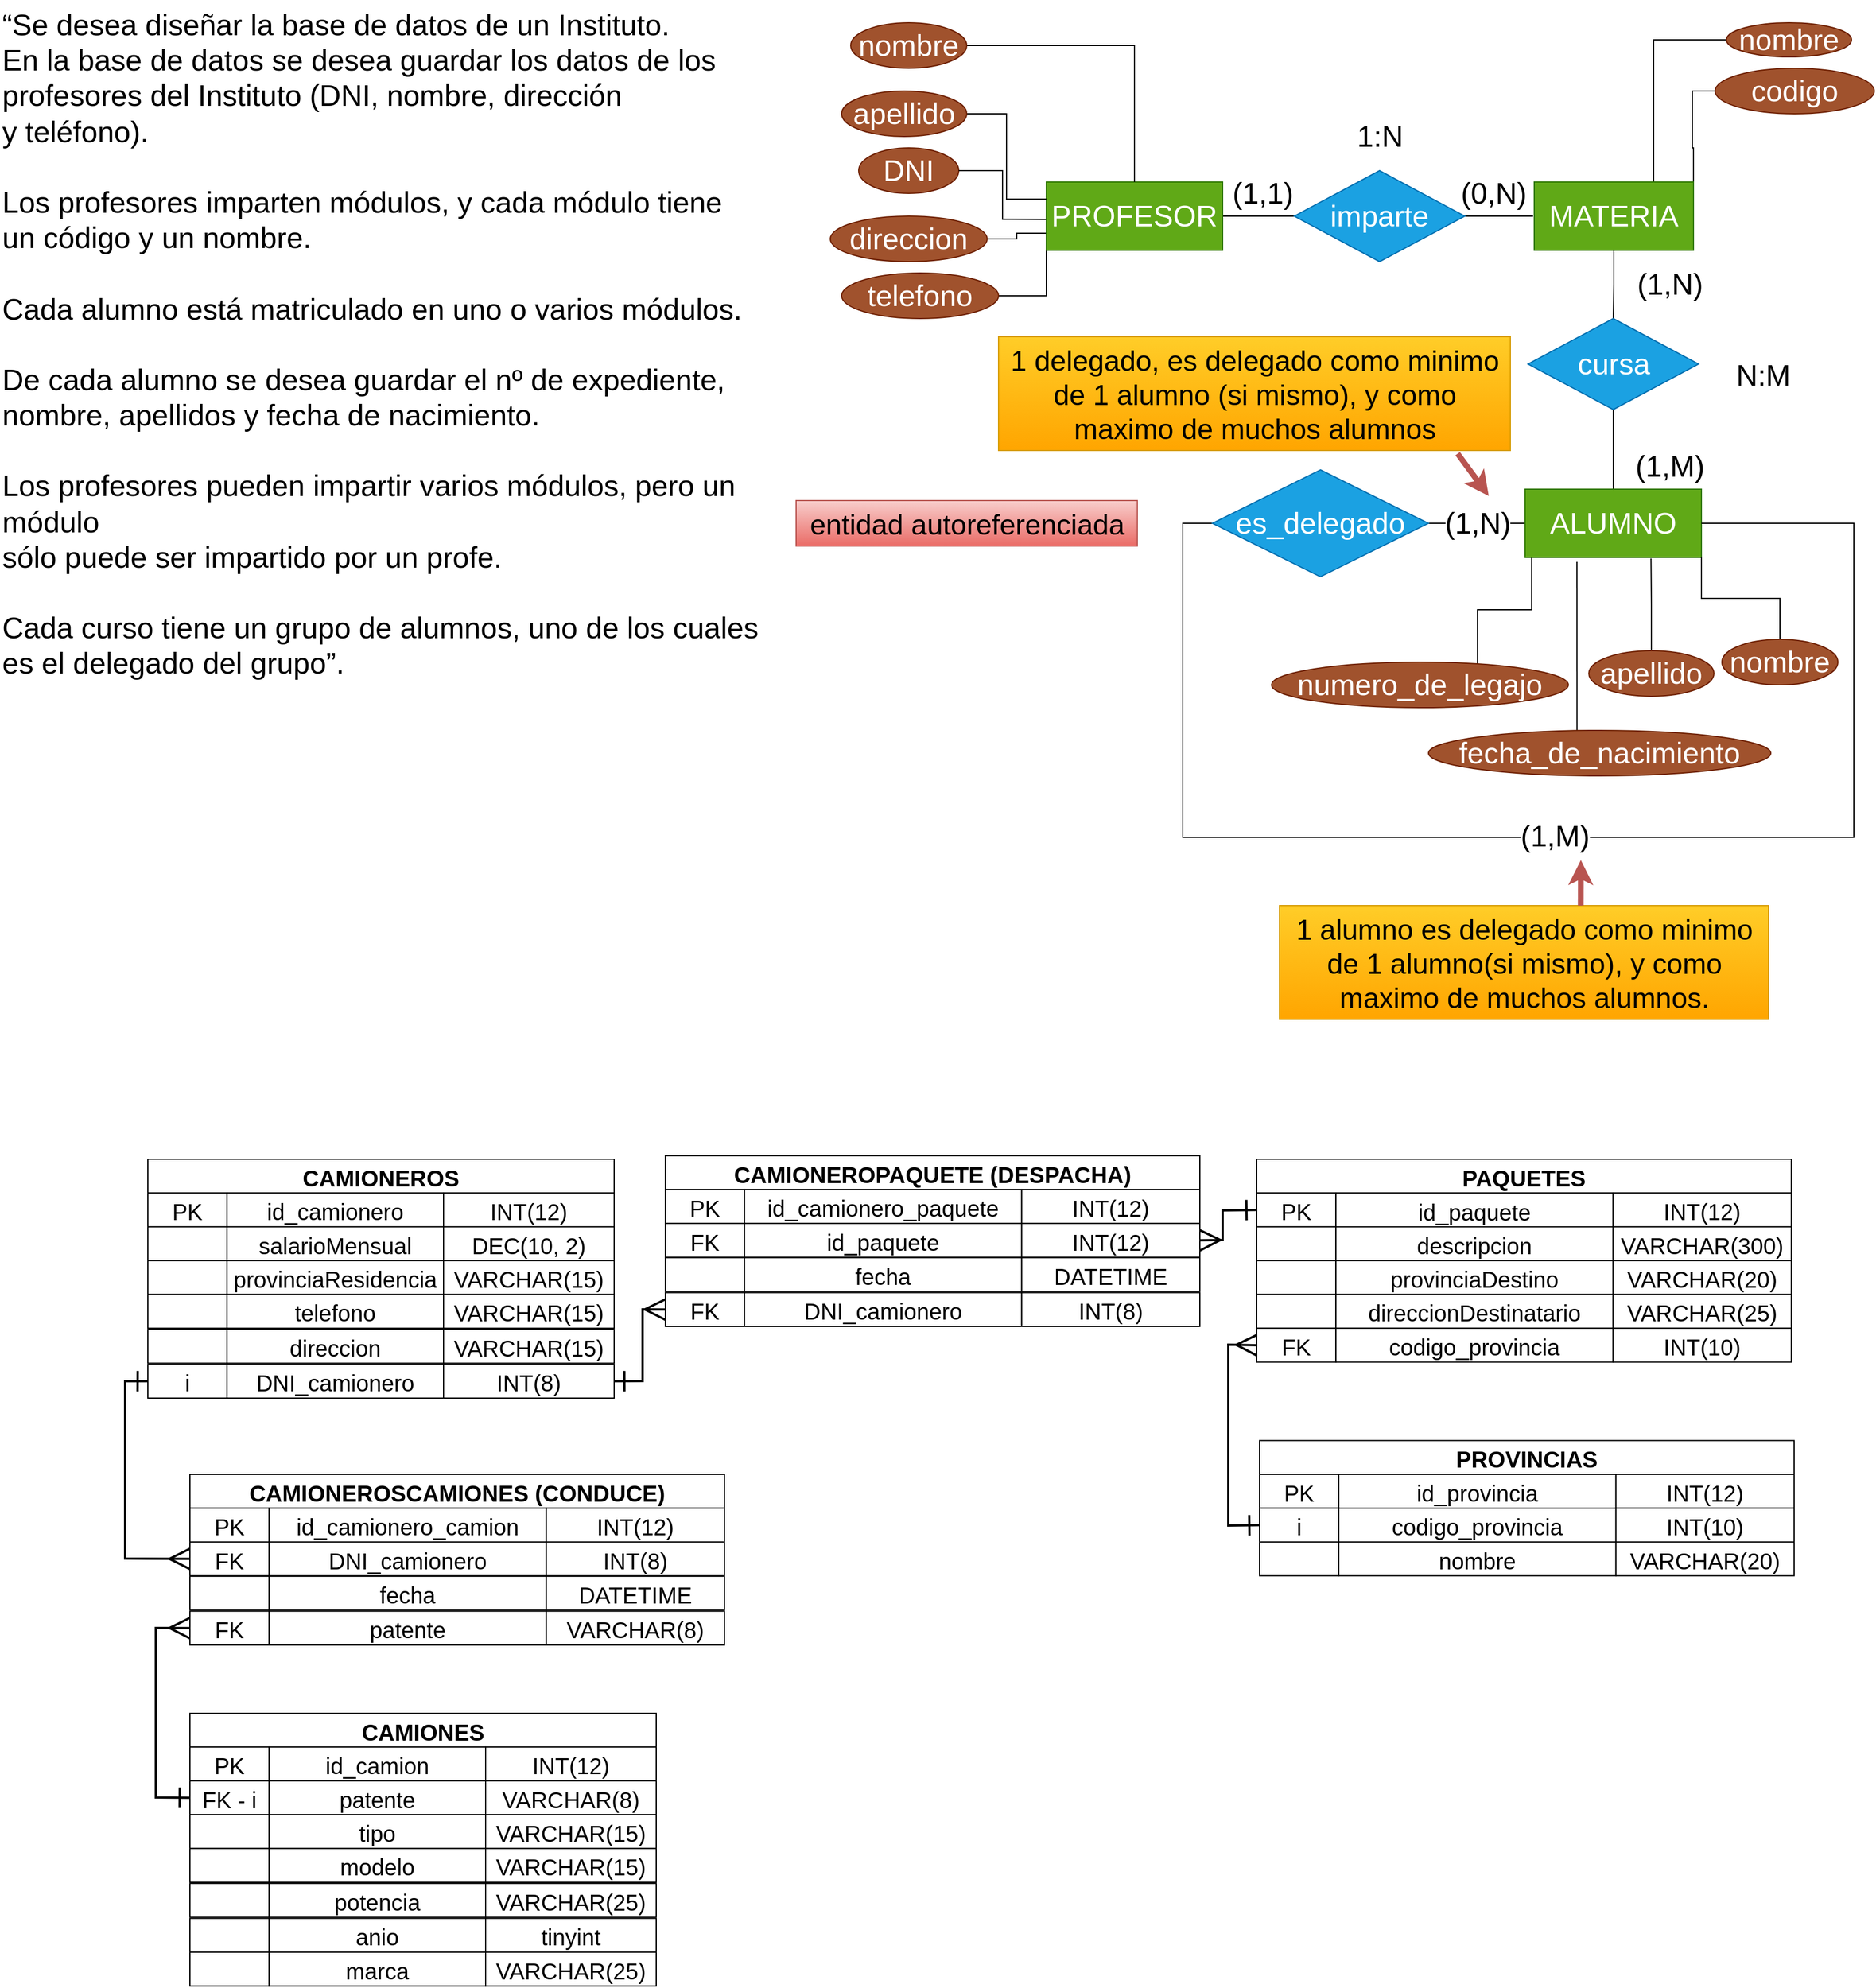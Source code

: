 <mxfile version="27.0.3">
  <diagram id="R2lEEEUBdFMjLlhIrx00" name="Page-1">
    <mxGraphModel dx="2654" dy="1302" grid="1" gridSize="10" guides="1" tooltips="1" connect="1" arrows="1" fold="1" page="1" pageScale="1" pageWidth="850" pageHeight="1100" math="0" shadow="0" extFonts="Permanent Marker^https://fonts.googleapis.com/css?family=Permanent+Marker">
      <root>
        <mxCell id="0" />
        <mxCell id="1" parent="0" />
        <mxCell id="dGBJghSwvF1F05b7C5gR-1" value="“Se desea diseñar la base de datos de un Instituto.&#xa;En la base de datos se desea guardar los datos de los profesores del Instituto (DNI, nombre, dirección y teléfono).  &#xa;&#xa;Los profesores imparten módulos, y cada módulo tiene un código y un nombre. &#xa;&#xa;Cada alumno está matriculado en uno o varios módulos.  &#xa;&#xa;De cada alumno se desea guardar el nº de expediente, nombre, apellidos y fecha de nacimiento. &#xa;&#xa;Los profesores pueden impartir varios módulos, pero un módulo &#xa;sólo puede ser impartido por un profe. &#xa;&#xa;Cada curso tiene un grupo de alumnos, uno de los cuales es el delegado del grupo”." style="text;whiteSpace=wrap;fontSize=26;" parent="1" vertex="1">
          <mxGeometry x="-810" y="14" width="670" height="636" as="geometry" />
        </mxCell>
        <mxCell id="dGBJghSwvF1F05b7C5gR-2" style="edgeStyle=orthogonalEdgeStyle;rounded=0;orthogonalLoop=1;jettySize=auto;html=1;exitX=1;exitY=0.5;exitDx=0;exitDy=0;entryX=0;entryY=0.5;entryDx=0;entryDy=0;endArrow=none;startFill=0;fontSize=26;" parent="1" source="dGBJghSwvF1F05b7C5gR-3" target="dGBJghSwvF1F05b7C5gR-12" edge="1">
          <mxGeometry relative="1" as="geometry" />
        </mxCell>
        <mxCell id="dGBJghSwvF1F05b7C5gR-26" style="edgeStyle=orthogonalEdgeStyle;rounded=0;orthogonalLoop=1;jettySize=auto;html=1;exitX=0;exitY=0.75;exitDx=0;exitDy=0;entryX=1;entryY=0.5;entryDx=0;entryDy=0;endArrow=none;startFill=0;" parent="1" source="dGBJghSwvF1F05b7C5gR-3" target="dGBJghSwvF1F05b7C5gR-24" edge="1">
          <mxGeometry relative="1" as="geometry" />
        </mxCell>
        <mxCell id="dGBJghSwvF1F05b7C5gR-27" style="edgeStyle=orthogonalEdgeStyle;rounded=0;orthogonalLoop=1;jettySize=auto;html=1;exitX=0;exitY=1;exitDx=0;exitDy=0;entryX=1;entryY=0.5;entryDx=0;entryDy=0;endArrow=none;startFill=0;" parent="1" source="dGBJghSwvF1F05b7C5gR-3" target="dGBJghSwvF1F05b7C5gR-25" edge="1">
          <mxGeometry relative="1" as="geometry" />
        </mxCell>
        <mxCell id="dGBJghSwvF1F05b7C5gR-3" value="PROFESOR" style="rounded=0;whiteSpace=wrap;html=1;fontSize=26;fillColor=#60a917;fontColor=#ffffff;strokeColor=#2D7600;" parent="1" vertex="1">
          <mxGeometry x="110" y="174" width="155" height="60" as="geometry" />
        </mxCell>
        <mxCell id="dGBJghSwvF1F05b7C5gR-4" style="edgeStyle=orthogonalEdgeStyle;rounded=0;orthogonalLoop=1;jettySize=auto;html=1;exitX=1;exitY=0.5;exitDx=0;exitDy=0;entryX=0.5;entryY=0;entryDx=0;entryDy=0;endArrow=none;startFill=0;fontSize=26;" parent="1" source="dGBJghSwvF1F05b7C5gR-5" target="dGBJghSwvF1F05b7C5gR-3" edge="1">
          <mxGeometry relative="1" as="geometry" />
        </mxCell>
        <mxCell id="dGBJghSwvF1F05b7C5gR-5" value="nombre" style="ellipse;whiteSpace=wrap;html=1;fontSize=26;fillColor=#a0522d;fontColor=#ffffff;strokeColor=#6D1F00;" parent="1" vertex="1">
          <mxGeometry x="-62" y="34" width="102" height="40" as="geometry" />
        </mxCell>
        <mxCell id="dGBJghSwvF1F05b7C5gR-6" style="edgeStyle=orthogonalEdgeStyle;rounded=0;orthogonalLoop=1;jettySize=auto;html=1;exitX=1;exitY=0.5;exitDx=0;exitDy=0;entryX=0;entryY=0.25;entryDx=0;entryDy=0;endArrow=none;startFill=0;fontSize=26;" parent="1" source="dGBJghSwvF1F05b7C5gR-7" target="dGBJghSwvF1F05b7C5gR-3" edge="1">
          <mxGeometry relative="1" as="geometry" />
        </mxCell>
        <mxCell id="dGBJghSwvF1F05b7C5gR-7" value="apellido" style="ellipse;whiteSpace=wrap;html=1;fontSize=26;fillColor=#a0522d;fontColor=#ffffff;strokeColor=#6D1F00;" parent="1" vertex="1">
          <mxGeometry x="-70" y="94" width="110" height="40" as="geometry" />
        </mxCell>
        <mxCell id="dGBJghSwvF1F05b7C5gR-8" value="DNI" style="ellipse;whiteSpace=wrap;html=1;fontSize=26;fillColor=#a0522d;fontColor=#ffffff;strokeColor=#6D1F00;" parent="1" vertex="1">
          <mxGeometry x="-55" y="144" width="88" height="40" as="geometry" />
        </mxCell>
        <mxCell id="dGBJghSwvF1F05b7C5gR-9" style="edgeStyle=orthogonalEdgeStyle;rounded=0;orthogonalLoop=1;jettySize=auto;html=1;exitX=1;exitY=0.5;exitDx=0;exitDy=0;entryX=-0.003;entryY=0.547;entryDx=0;entryDy=0;entryPerimeter=0;endArrow=none;startFill=0;fontSize=26;" parent="1" source="dGBJghSwvF1F05b7C5gR-8" target="dGBJghSwvF1F05b7C5gR-3" edge="1">
          <mxGeometry relative="1" as="geometry" />
        </mxCell>
        <mxCell id="dGBJghSwvF1F05b7C5gR-11" style="edgeStyle=orthogonalEdgeStyle;rounded=0;orthogonalLoop=1;jettySize=auto;html=1;exitX=1;exitY=0.5;exitDx=0;exitDy=0;entryX=0;entryY=0.5;entryDx=0;entryDy=0;endArrow=none;startFill=0;fontSize=26;" parent="1" source="dGBJghSwvF1F05b7C5gR-12" edge="1">
          <mxGeometry relative="1" as="geometry">
            <mxPoint x="538" y="204" as="targetPoint" />
          </mxGeometry>
        </mxCell>
        <mxCell id="dGBJghSwvF1F05b7C5gR-12" value="imparte" style="rhombus;whiteSpace=wrap;html=1;fontSize=26;fillColor=#1ba1e2;fontColor=#ffffff;strokeColor=#006EAF;" parent="1" vertex="1">
          <mxGeometry x="328" y="164" width="150" height="80" as="geometry" />
        </mxCell>
        <mxCell id="dGBJghSwvF1F05b7C5gR-13" style="edgeStyle=orthogonalEdgeStyle;rounded=0;orthogonalLoop=1;jettySize=auto;html=1;exitX=0;exitY=0.5;exitDx=0;exitDy=0;entryX=0.75;entryY=0;entryDx=0;entryDy=0;endArrow=none;startFill=0;fontSize=26;" parent="1" source="dGBJghSwvF1F05b7C5gR-14" target="dGBJghSwvF1F05b7C5gR-22" edge="1">
          <mxGeometry relative="1" as="geometry">
            <mxPoint x="678" y="174" as="targetPoint" />
          </mxGeometry>
        </mxCell>
        <mxCell id="dGBJghSwvF1F05b7C5gR-14" value="nombre" style="ellipse;whiteSpace=wrap;html=1;fontSize=26;fillColor=#a0522d;fontColor=#ffffff;strokeColor=#6D1F00;" parent="1" vertex="1">
          <mxGeometry x="708" y="34" width="110" height="30" as="geometry" />
        </mxCell>
        <mxCell id="dGBJghSwvF1F05b7C5gR-15" style="edgeStyle=orthogonalEdgeStyle;rounded=0;orthogonalLoop=1;jettySize=auto;html=1;exitX=0;exitY=0.5;exitDx=0;exitDy=0;entryX=1;entryY=0;entryDx=0;entryDy=0;endArrow=none;startFill=0;fontSize=26;" parent="1" source="dGBJghSwvF1F05b7C5gR-16" target="dGBJghSwvF1F05b7C5gR-22" edge="1">
          <mxGeometry relative="1" as="geometry">
            <mxPoint x="678" y="189" as="targetPoint" />
          </mxGeometry>
        </mxCell>
        <mxCell id="dGBJghSwvF1F05b7C5gR-16" value="codigo" style="ellipse;whiteSpace=wrap;html=1;fontSize=26;fillColor=#a0522d;fontColor=#ffffff;strokeColor=#6D1F00;" parent="1" vertex="1">
          <mxGeometry x="698" y="74" width="140" height="40" as="geometry" />
        </mxCell>
        <mxCell id="dGBJghSwvF1F05b7C5gR-18" value="&lt;font&gt;(1,1)&lt;/font&gt;" style="text;html=1;align=center;verticalAlign=middle;resizable=0;points=[];autosize=1;strokeColor=none;fillColor=none;fontSize=26;" parent="1" vertex="1">
          <mxGeometry x="260" y="164" width="80" height="40" as="geometry" />
        </mxCell>
        <mxCell id="dGBJghSwvF1F05b7C5gR-19" value="&lt;font&gt;(0,N)&lt;/font&gt;" style="text;html=1;align=center;verticalAlign=middle;resizable=0;points=[];autosize=1;strokeColor=none;fillColor=none;fontSize=26;" parent="1" vertex="1">
          <mxGeometry x="463" y="164" width="80" height="40" as="geometry" />
        </mxCell>
        <mxCell id="dGBJghSwvF1F05b7C5gR-20" value="&lt;div&gt;&lt;span style=&quot;background-color: transparent; color: light-dark(rgb(0, 0, 0), rgb(255, 255, 255));&quot;&gt;1:N&lt;/span&gt;&lt;/div&gt;" style="text;html=1;align=center;verticalAlign=middle;resizable=0;points=[];autosize=1;strokeColor=none;fillColor=none;fontSize=26;" parent="1" vertex="1">
          <mxGeometry x="373" y="114" width="60" height="40" as="geometry" />
        </mxCell>
        <mxCell id="dGBJghSwvF1F05b7C5gR-40" style="edgeStyle=orthogonalEdgeStyle;rounded=0;orthogonalLoop=1;jettySize=auto;html=1;exitX=0.5;exitY=1;exitDx=0;exitDy=0;entryX=0.5;entryY=0;entryDx=0;entryDy=0;endArrow=none;startFill=0;" parent="1" source="dGBJghSwvF1F05b7C5gR-22" target="dGBJghSwvF1F05b7C5gR-39" edge="1">
          <mxGeometry relative="1" as="geometry" />
        </mxCell>
        <mxCell id="dGBJghSwvF1F05b7C5gR-22" value="MATERIA" style="rounded=0;whiteSpace=wrap;html=1;fontSize=26;fillColor=#60a917;fontColor=#ffffff;strokeColor=#2D7600;" parent="1" vertex="1">
          <mxGeometry x="539" y="174" width="140" height="60" as="geometry" />
        </mxCell>
        <mxCell id="dGBJghSwvF1F05b7C5gR-24" value="direccion" style="ellipse;whiteSpace=wrap;html=1;fontSize=26;fillColor=#a0522d;fontColor=#ffffff;strokeColor=#6D1F00;" parent="1" vertex="1">
          <mxGeometry x="-80" y="204" width="138" height="40" as="geometry" />
        </mxCell>
        <mxCell id="dGBJghSwvF1F05b7C5gR-25" value="telefono" style="ellipse;whiteSpace=wrap;html=1;fontSize=26;fillColor=#a0522d;fontColor=#ffffff;strokeColor=#6D1F00;" parent="1" vertex="1">
          <mxGeometry x="-70" y="254" width="138" height="40" as="geometry" />
        </mxCell>
        <mxCell id="dGBJghSwvF1F05b7C5gR-28" style="edgeStyle=orthogonalEdgeStyle;rounded=0;orthogonalLoop=1;jettySize=auto;html=1;exitX=0.037;exitY=0.999;exitDx=0;exitDy=0;entryX=0.694;entryY=0.075;entryDx=0;entryDy=0;endArrow=none;startFill=0;entryPerimeter=0;exitPerimeter=0;" parent="1" source="dGBJghSwvF1F05b7C5gR-30" target="dGBJghSwvF1F05b7C5gR-37" edge="1">
          <mxGeometry relative="1" as="geometry" />
        </mxCell>
        <mxCell id="dGBJghSwvF1F05b7C5gR-29" style="edgeStyle=orthogonalEdgeStyle;rounded=0;orthogonalLoop=1;jettySize=auto;html=1;exitX=0.294;exitY=1.065;exitDx=0;exitDy=0;entryX=0.434;entryY=0.042;entryDx=0;entryDy=0;endArrow=none;startFill=0;entryPerimeter=0;exitPerimeter=0;" parent="1" source="dGBJghSwvF1F05b7C5gR-30" target="dGBJghSwvF1F05b7C5gR-38" edge="1">
          <mxGeometry relative="1" as="geometry" />
        </mxCell>
        <mxCell id="dGBJghSwvF1F05b7C5gR-41" style="edgeStyle=orthogonalEdgeStyle;rounded=0;orthogonalLoop=1;jettySize=auto;html=1;exitX=0.5;exitY=0;exitDx=0;exitDy=0;entryX=0.5;entryY=1;entryDx=0;entryDy=0;endArrow=none;startFill=0;" parent="1" source="dGBJghSwvF1F05b7C5gR-30" target="dGBJghSwvF1F05b7C5gR-39" edge="1">
          <mxGeometry relative="1" as="geometry" />
        </mxCell>
        <mxCell id="dGBJghSwvF1F05b7C5gR-46" style="edgeStyle=orthogonalEdgeStyle;rounded=0;orthogonalLoop=1;jettySize=auto;html=1;exitX=0;exitY=0.5;exitDx=0;exitDy=0;endArrow=none;startFill=0;" parent="1" source="dGBJghSwvF1F05b7C5gR-30" target="dGBJghSwvF1F05b7C5gR-45" edge="1">
          <mxGeometry relative="1" as="geometry" />
        </mxCell>
        <mxCell id="Vq2xO_eB06uxWcMirwgM-115" value="(1,N)" style="edgeLabel;html=1;align=center;verticalAlign=middle;resizable=0;points=[];fontSize=26;" vertex="1" connectable="0" parent="dGBJghSwvF1F05b7C5gR-46">
          <mxGeometry x="-0.001" relative="1" as="geometry">
            <mxPoint as="offset" />
          </mxGeometry>
        </mxCell>
        <mxCell id="dGBJghSwvF1F05b7C5gR-30" value="ALUMNO" style="rounded=0;whiteSpace=wrap;html=1;fontSize=26;fillColor=#60a917;fontColor=#ffffff;strokeColor=#2D7600;" parent="1" vertex="1">
          <mxGeometry x="531" y="444" width="155" height="60" as="geometry" />
        </mxCell>
        <mxCell id="dGBJghSwvF1F05b7C5gR-31" style="edgeStyle=orthogonalEdgeStyle;rounded=0;orthogonalLoop=1;jettySize=auto;html=1;exitX=0.5;exitY=0;exitDx=0;exitDy=0;entryX=1;entryY=1;entryDx=0;entryDy=0;endArrow=none;startFill=0;fontSize=26;" parent="1" source="dGBJghSwvF1F05b7C5gR-32" target="dGBJghSwvF1F05b7C5gR-30" edge="1">
          <mxGeometry relative="1" as="geometry" />
        </mxCell>
        <mxCell id="dGBJghSwvF1F05b7C5gR-32" value="nombre" style="ellipse;whiteSpace=wrap;html=1;fontSize=26;fillColor=#a0522d;fontColor=#ffffff;strokeColor=#6D1F00;" parent="1" vertex="1">
          <mxGeometry x="704" y="576" width="102" height="40" as="geometry" />
        </mxCell>
        <mxCell id="dGBJghSwvF1F05b7C5gR-33" style="edgeStyle=orthogonalEdgeStyle;rounded=0;orthogonalLoop=1;jettySize=auto;html=1;exitX=0.5;exitY=0;exitDx=0;exitDy=0;entryX=0.714;entryY=1.015;entryDx=0;entryDy=0;endArrow=none;startFill=0;fontSize=26;entryPerimeter=0;" parent="1" source="dGBJghSwvF1F05b7C5gR-34" target="dGBJghSwvF1F05b7C5gR-30" edge="1">
          <mxGeometry relative="1" as="geometry" />
        </mxCell>
        <mxCell id="dGBJghSwvF1F05b7C5gR-34" value="apellido" style="ellipse;whiteSpace=wrap;html=1;fontSize=26;fillColor=#a0522d;fontColor=#ffffff;strokeColor=#6D1F00;" parent="1" vertex="1">
          <mxGeometry x="587" y="586" width="110" height="40" as="geometry" />
        </mxCell>
        <mxCell id="dGBJghSwvF1F05b7C5gR-37" value="numero_de_legajo" style="ellipse;whiteSpace=wrap;html=1;fontSize=26;fillColor=#a0522d;fontColor=#ffffff;strokeColor=#6D1F00;" parent="1" vertex="1">
          <mxGeometry x="308" y="596" width="261" height="40" as="geometry" />
        </mxCell>
        <mxCell id="dGBJghSwvF1F05b7C5gR-38" value="fecha_de_nacimiento" style="ellipse;whiteSpace=wrap;html=1;fontSize=26;fillColor=#a0522d;fontColor=#ffffff;strokeColor=#6D1F00;" parent="1" vertex="1">
          <mxGeometry x="446" y="656" width="301" height="40" as="geometry" />
        </mxCell>
        <mxCell id="dGBJghSwvF1F05b7C5gR-39" value="cursa" style="rhombus;whiteSpace=wrap;html=1;fontSize=26;fillColor=#1ba1e2;fontColor=#ffffff;strokeColor=#006EAF;" parent="1" vertex="1">
          <mxGeometry x="533.5" y="294" width="150" height="80" as="geometry" />
        </mxCell>
        <mxCell id="dGBJghSwvF1F05b7C5gR-42" value="&lt;font&gt;(1,N)&lt;/font&gt;" style="text;html=1;align=center;verticalAlign=middle;resizable=0;points=[];autosize=1;strokeColor=none;fillColor=none;fontSize=26;" parent="1" vertex="1">
          <mxGeometry x="618" y="244" width="80" height="40" as="geometry" />
        </mxCell>
        <mxCell id="dGBJghSwvF1F05b7C5gR-43" value="&lt;font&gt;(1,M)&lt;/font&gt;" style="text;html=1;align=center;verticalAlign=middle;resizable=0;points=[];autosize=1;strokeColor=none;fillColor=none;fontSize=26;" parent="1" vertex="1">
          <mxGeometry x="618" y="404" width="80" height="40" as="geometry" />
        </mxCell>
        <mxCell id="dGBJghSwvF1F05b7C5gR-44" value="&lt;div&gt;&lt;span style=&quot;background-color: transparent; color: light-dark(rgb(0, 0, 0), rgb(255, 255, 255));&quot;&gt;N:M&lt;/span&gt;&lt;/div&gt;" style="text;html=1;align=center;verticalAlign=middle;resizable=0;points=[];autosize=1;strokeColor=none;fillColor=none;fontSize=26;" parent="1" vertex="1">
          <mxGeometry x="705" y="324" width="70" height="40" as="geometry" />
        </mxCell>
        <mxCell id="dGBJghSwvF1F05b7C5gR-47" style="edgeStyle=orthogonalEdgeStyle;rounded=0;orthogonalLoop=1;jettySize=auto;html=1;exitX=0;exitY=0.5;exitDx=0;exitDy=0;entryX=1;entryY=0.5;entryDx=0;entryDy=0;endArrow=none;startFill=0;" parent="1" source="dGBJghSwvF1F05b7C5gR-45" target="dGBJghSwvF1F05b7C5gR-30" edge="1">
          <mxGeometry relative="1" as="geometry">
            <Array as="points">
              <mxPoint x="230" y="474" />
              <mxPoint x="230" y="750" />
              <mxPoint x="820" y="750" />
              <mxPoint x="820" y="474" />
            </Array>
          </mxGeometry>
        </mxCell>
        <mxCell id="dGBJghSwvF1F05b7C5gR-48" value="(1,M)" style="edgeLabel;html=1;align=center;verticalAlign=middle;resizable=0;points=[];fontSize=26;" parent="dGBJghSwvF1F05b7C5gR-47" vertex="1" connectable="0">
          <mxGeometry x="-0.034" y="1" relative="1" as="geometry">
            <mxPoint as="offset" />
          </mxGeometry>
        </mxCell>
        <mxCell id="dGBJghSwvF1F05b7C5gR-45" value="es_delegado" style="rhombus;whiteSpace=wrap;html=1;fontSize=26;fillColor=#1ba1e2;fontColor=#ffffff;strokeColor=#006EAF;" parent="1" vertex="1">
          <mxGeometry x="256" y="427" width="190" height="94" as="geometry" />
        </mxCell>
        <mxCell id="Vq2xO_eB06uxWcMirwgM-1" value="" style="endArrow=ERmany;html=1;rounded=0;entryX=0;entryY=0.5;entryDx=0;entryDy=0;exitX=1;exitY=0.5;exitDx=0;exitDy=0;endFill=0;startArrow=ERone;startFill=0;strokeWidth=2;targetPerimeterSpacing=3;sourcePerimeterSpacing=2;endSize=15;startSize=15;" edge="1" parent="1" source="Vq2xO_eB06uxWcMirwgM-38" target="Vq2xO_eB06uxWcMirwgM-15">
          <mxGeometry width="50" height="50" relative="1" as="geometry">
            <mxPoint x="-230" y="1253" as="sourcePoint" />
            <mxPoint x="-180" y="1203" as="targetPoint" />
            <Array as="points">
              <mxPoint x="-245" y="1228" />
              <mxPoint x="-245" y="1165" />
            </Array>
          </mxGeometry>
        </mxCell>
        <mxCell id="Vq2xO_eB06uxWcMirwgM-2" value="" style="group" vertex="1" connectable="0" parent="1">
          <mxGeometry x="-225" y="970" width="470" height="210" as="geometry" />
        </mxCell>
        <mxCell id="Vq2xO_eB06uxWcMirwgM-3" value="Row 3" style="shape=rectangle;fillColor=#FFFFFF;strokeColor=#000000;fontSize=20;container=0;" vertex="1" parent="Vq2xO_eB06uxWcMirwgM-2">
          <mxGeometry x="121.852" y="69.906" width="156.667" height="29.717" as="geometry" />
        </mxCell>
        <mxCell id="Vq2xO_eB06uxWcMirwgM-4" value="date" style="shape=rectangle;fillColor=#FFFFFF;strokeColor=#000000;fontSize=20;container=0;" vertex="1" parent="Vq2xO_eB06uxWcMirwgM-2">
          <mxGeometry x="278.519" y="69.906" width="156.667" height="29.717" as="geometry" />
        </mxCell>
        <mxCell id="Vq2xO_eB06uxWcMirwgM-5" value="CAMIONEROPAQUETE (DESPACHA)" style="shape=rectangle;fillColor=#FFFFFF;strokeColor=#000000;fontSize=20;align=center;fontStyle=1;container=0;" vertex="1" parent="Vq2xO_eB06uxWcMirwgM-2">
          <mxGeometry y="60" width="470" height="29.717" as="geometry" />
        </mxCell>
        <mxCell id="Vq2xO_eB06uxWcMirwgM-6" value="PK" style="shape=rectangle;fillColor=#FFFFFF;strokeColor=#000000;fontSize=20;align=center;fontStyle=0;container=0;" vertex="1" parent="Vq2xO_eB06uxWcMirwgM-2">
          <mxGeometry y="89.717" width="69.63" height="29.717" as="geometry" />
        </mxCell>
        <mxCell id="Vq2xO_eB06uxWcMirwgM-7" value="id_camionero_paquete" style="shape=rectangle;fillColor=#FFFFFF;strokeColor=#000000;fontSize=20;align=center;fontStyle=0;container=0;" vertex="1" parent="Vq2xO_eB06uxWcMirwgM-2">
          <mxGeometry x="69.63" y="89.717" width="243.704" height="29.717" as="geometry" />
        </mxCell>
        <mxCell id="Vq2xO_eB06uxWcMirwgM-8" value="INT(12)" style="shape=rectangle;fillColor=#FFFFFF;strokeColor=#000000;fontSize=20;align=center;fontStyle=0;container=0;" vertex="1" parent="Vq2xO_eB06uxWcMirwgM-2">
          <mxGeometry x="313.333" y="89.717" width="156.667" height="29.717" as="geometry" />
        </mxCell>
        <mxCell id="Vq2xO_eB06uxWcMirwgM-9" value="FK" style="shape=rectangle;fillColor=#FFFFFF;strokeColor=#000000;fontSize=20;align=center;container=0;" vertex="1" parent="Vq2xO_eB06uxWcMirwgM-2">
          <mxGeometry y="119.434" width="69.63" height="29.717" as="geometry" />
        </mxCell>
        <mxCell id="Vq2xO_eB06uxWcMirwgM-10" value="id_paquete" style="shape=rectangle;fillColor=#FFFFFF;strokeColor=#000000;fontSize=20;align=center;fontStyle=0;container=0;" vertex="1" parent="Vq2xO_eB06uxWcMirwgM-2">
          <mxGeometry x="69.63" y="119.434" width="243.704" height="29.717" as="geometry" />
        </mxCell>
        <mxCell id="Vq2xO_eB06uxWcMirwgM-11" value="INT(12)" style="shape=rectangle;fillColor=#FFFFFF;strokeColor=#000000;fontSize=20;align=center;fontStyle=0;container=0;" vertex="1" parent="Vq2xO_eB06uxWcMirwgM-2">
          <mxGeometry x="313.333" y="119.434" width="156.667" height="29.717" as="geometry" />
        </mxCell>
        <mxCell id="Vq2xO_eB06uxWcMirwgM-12" value="" style="shape=rectangle;fillColor=#FFFFFF;strokeColor=#000000;fontSize=20;align=center;container=0;" vertex="1" parent="Vq2xO_eB06uxWcMirwgM-2">
          <mxGeometry y="149.575" width="69.63" height="29.717" as="geometry" />
        </mxCell>
        <mxCell id="Vq2xO_eB06uxWcMirwgM-13" value="fecha" style="shape=rectangle;fillColor=#FFFFFF;strokeColor=#000000;fontSize=20;align=center;fontStyle=0;container=0;" vertex="1" parent="Vq2xO_eB06uxWcMirwgM-2">
          <mxGeometry x="69.63" y="149.575" width="243.704" height="29.717" as="geometry" />
        </mxCell>
        <mxCell id="Vq2xO_eB06uxWcMirwgM-14" value="DATETIME" style="shape=rectangle;fillColor=#FFFFFF;strokeColor=#000000;fontSize=20;align=center;fontStyle=0;container=0;" vertex="1" parent="Vq2xO_eB06uxWcMirwgM-2">
          <mxGeometry x="313.333" y="149.575" width="156.667" height="29.717" as="geometry" />
        </mxCell>
        <mxCell id="Vq2xO_eB06uxWcMirwgM-15" value="FK" style="shape=rectangle;fillColor=#FFFFFF;strokeColor=#000000;fontSize=20;align=center;container=0;" vertex="1" parent="Vq2xO_eB06uxWcMirwgM-2">
          <mxGeometry y="180.283" width="69.63" height="29.717" as="geometry" />
        </mxCell>
        <mxCell id="Vq2xO_eB06uxWcMirwgM-16" value="DNI_camionero" style="shape=rectangle;fillColor=#FFFFFF;strokeColor=#000000;fontSize=20;align=center;fontStyle=0;container=0;" vertex="1" parent="Vq2xO_eB06uxWcMirwgM-2">
          <mxGeometry x="69.63" y="180.283" width="243.704" height="29.717" as="geometry" />
        </mxCell>
        <mxCell id="Vq2xO_eB06uxWcMirwgM-17" value="INT(8)" style="shape=rectangle;fillColor=#FFFFFF;strokeColor=#000000;fontSize=20;align=center;fontStyle=0;container=0;" vertex="1" parent="Vq2xO_eB06uxWcMirwgM-2">
          <mxGeometry x="313.333" y="180.283" width="156.667" height="29.717" as="geometry" />
        </mxCell>
        <mxCell id="Vq2xO_eB06uxWcMirwgM-18" value="" style="group" vertex="1" connectable="0" parent="1">
          <mxGeometry x="-680" y="1033" width="410" height="210" as="geometry" />
        </mxCell>
        <mxCell id="Vq2xO_eB06uxWcMirwgM-19" value="Row 3" style="shape=rectangle;fillColor=#FFFFFF;strokeColor=#000000;fontSize=20;container=0;" vertex="1" parent="Vq2xO_eB06uxWcMirwgM-18">
          <mxGeometry x="121.852" y="9.906" width="156.667" height="29.717" as="geometry" />
        </mxCell>
        <mxCell id="Vq2xO_eB06uxWcMirwgM-20" value="CAMIONEROS" style="shape=rectangle;fillColor=#FFFFFF;strokeColor=#000000;fontSize=20;align=center;fontStyle=1;container=0;" vertex="1" parent="Vq2xO_eB06uxWcMirwgM-18">
          <mxGeometry width="410" height="29.72" as="geometry" />
        </mxCell>
        <mxCell id="Vq2xO_eB06uxWcMirwgM-21" value="PK" style="shape=rectangle;fillColor=#FFFFFF;strokeColor=#000000;fontSize=20;align=center;fontStyle=0;container=0;" vertex="1" parent="Vq2xO_eB06uxWcMirwgM-18">
          <mxGeometry y="29.717" width="69.63" height="29.717" as="geometry" />
        </mxCell>
        <mxCell id="Vq2xO_eB06uxWcMirwgM-22" value="id_camionero" style="shape=rectangle;fillColor=#FFFFFF;strokeColor=#000000;fontSize=20;align=center;fontStyle=0;container=0;" vertex="1" parent="Vq2xO_eB06uxWcMirwgM-18">
          <mxGeometry x="69.63" y="29.72" width="190.37" height="29.72" as="geometry" />
        </mxCell>
        <mxCell id="Vq2xO_eB06uxWcMirwgM-23" value="INT(12)" style="shape=rectangle;fillColor=#FFFFFF;strokeColor=#000000;fontSize=20;align=center;fontStyle=0;container=0;" vertex="1" parent="Vq2xO_eB06uxWcMirwgM-18">
          <mxGeometry x="260" y="29.72" width="150" height="29.72" as="geometry" />
        </mxCell>
        <mxCell id="Vq2xO_eB06uxWcMirwgM-24" value="" style="shape=rectangle;fillColor=#FFFFFF;strokeColor=#000000;fontSize=20;align=center;container=0;" vertex="1" parent="Vq2xO_eB06uxWcMirwgM-18">
          <mxGeometry y="59.434" width="69.63" height="29.717" as="geometry" />
        </mxCell>
        <mxCell id="Vq2xO_eB06uxWcMirwgM-25" value="salarioMensual" style="shape=rectangle;fillColor=#FFFFFF;strokeColor=#000000;fontSize=20;align=center;fontStyle=0;container=0;" vertex="1" parent="Vq2xO_eB06uxWcMirwgM-18">
          <mxGeometry x="69.63" y="59.43" width="190.37" height="29.72" as="geometry" />
        </mxCell>
        <mxCell id="Vq2xO_eB06uxWcMirwgM-26" value="DEC(10, 2)" style="shape=rectangle;fillColor=#FFFFFF;strokeColor=#000000;fontSize=20;align=center;fontStyle=0;container=0;" vertex="1" parent="Vq2xO_eB06uxWcMirwgM-18">
          <mxGeometry x="260" y="59.43" width="150" height="29.72" as="geometry" />
        </mxCell>
        <mxCell id="Vq2xO_eB06uxWcMirwgM-27" value="" style="shape=rectangle;fillColor=#FFFFFF;strokeColor=#000000;fontSize=20;align=center;container=0;" vertex="1" parent="Vq2xO_eB06uxWcMirwgM-18">
          <mxGeometry y="89.151" width="69.63" height="29.717" as="geometry" />
        </mxCell>
        <mxCell id="Vq2xO_eB06uxWcMirwgM-28" value="provinciaResidencia" style="shape=rectangle;fillColor=#FFFFFF;strokeColor=#000000;fontSize=20;align=center;fontStyle=0;container=0;" vertex="1" parent="Vq2xO_eB06uxWcMirwgM-18">
          <mxGeometry x="69.63" y="89.15" width="190.37" height="29.72" as="geometry" />
        </mxCell>
        <mxCell id="Vq2xO_eB06uxWcMirwgM-29" value="VARCHAR(15)" style="shape=rectangle;fillColor=#FFFFFF;strokeColor=#000000;fontSize=20;align=center;fontStyle=0;container=0;" vertex="1" parent="Vq2xO_eB06uxWcMirwgM-18">
          <mxGeometry x="260" y="89.15" width="150" height="29.72" as="geometry" />
        </mxCell>
        <mxCell id="Vq2xO_eB06uxWcMirwgM-30" value="" style="shape=rectangle;fillColor=#FFFFFF;strokeColor=#000000;fontSize=20;align=center;container=0;" vertex="1" parent="Vq2xO_eB06uxWcMirwgM-18">
          <mxGeometry y="118.868" width="69.63" height="29.717" as="geometry" />
        </mxCell>
        <mxCell id="Vq2xO_eB06uxWcMirwgM-31" value="telefono" style="shape=rectangle;fillColor=#FFFFFF;strokeColor=#000000;fontSize=20;align=center;fontStyle=0;container=0;" vertex="1" parent="Vq2xO_eB06uxWcMirwgM-18">
          <mxGeometry x="69.63" y="118.87" width="190.37" height="29.72" as="geometry" />
        </mxCell>
        <mxCell id="Vq2xO_eB06uxWcMirwgM-32" value="VARCHAR(15)" style="shape=rectangle;fillColor=#FFFFFF;strokeColor=#000000;fontSize=20;align=center;fontStyle=0;container=0;" vertex="1" parent="Vq2xO_eB06uxWcMirwgM-18">
          <mxGeometry x="260" y="118.87" width="150" height="29.72" as="geometry" />
        </mxCell>
        <mxCell id="Vq2xO_eB06uxWcMirwgM-33" value="" style="shape=rectangle;fillColor=#FFFFFF;strokeColor=#000000;fontSize=20;align=center;container=0;" vertex="1" parent="Vq2xO_eB06uxWcMirwgM-18">
          <mxGeometry y="149.575" width="69.63" height="29.717" as="geometry" />
        </mxCell>
        <mxCell id="Vq2xO_eB06uxWcMirwgM-34" value="direccion" style="shape=rectangle;fillColor=#FFFFFF;strokeColor=#000000;fontSize=20;align=center;fontStyle=0;container=0;" vertex="1" parent="Vq2xO_eB06uxWcMirwgM-18">
          <mxGeometry x="69.63" y="149.58" width="190.37" height="29.72" as="geometry" />
        </mxCell>
        <mxCell id="Vq2xO_eB06uxWcMirwgM-35" value="VARCHAR(15)" style="shape=rectangle;fillColor=#FFFFFF;strokeColor=#000000;fontSize=20;align=center;fontStyle=0;container=0;" vertex="1" parent="Vq2xO_eB06uxWcMirwgM-18">
          <mxGeometry x="260" y="149.58" width="150" height="29.72" as="geometry" />
        </mxCell>
        <mxCell id="Vq2xO_eB06uxWcMirwgM-36" value="i" style="shape=rectangle;fillColor=#FFFFFF;strokeColor=#000000;fontSize=20;align=center;container=0;" vertex="1" parent="Vq2xO_eB06uxWcMirwgM-18">
          <mxGeometry y="180.283" width="69.63" height="29.717" as="geometry" />
        </mxCell>
        <mxCell id="Vq2xO_eB06uxWcMirwgM-37" value="DNI_camionero" style="shape=rectangle;fillColor=#FFFFFF;strokeColor=#000000;fontSize=20;align=center;fontStyle=0;container=0;" vertex="1" parent="Vq2xO_eB06uxWcMirwgM-18">
          <mxGeometry x="69.63" y="180.28" width="190.37" height="29.72" as="geometry" />
        </mxCell>
        <mxCell id="Vq2xO_eB06uxWcMirwgM-38" value="INT(8)" style="shape=rectangle;fillColor=#FFFFFF;strokeColor=#000000;fontSize=20;align=center;fontStyle=0;container=0;" vertex="1" parent="Vq2xO_eB06uxWcMirwgM-18">
          <mxGeometry x="260" y="180.28" width="150" height="29.72" as="geometry" />
        </mxCell>
        <mxCell id="Vq2xO_eB06uxWcMirwgM-39" value="" style="group" vertex="1" connectable="0" parent="1">
          <mxGeometry x="295" y="1033" width="470" height="210" as="geometry" />
        </mxCell>
        <mxCell id="Vq2xO_eB06uxWcMirwgM-40" value="Row 3" style="shape=rectangle;fillColor=#FFFFFF;strokeColor=#000000;fontSize=20;container=0;" vertex="1" parent="Vq2xO_eB06uxWcMirwgM-39">
          <mxGeometry x="121.852" y="9.906" width="156.667" height="29.717" as="geometry" />
        </mxCell>
        <mxCell id="Vq2xO_eB06uxWcMirwgM-41" value="date" style="shape=rectangle;fillColor=#FFFFFF;strokeColor=#000000;fontSize=20;container=0;" vertex="1" parent="Vq2xO_eB06uxWcMirwgM-39">
          <mxGeometry x="278.519" y="9.906" width="156.667" height="29.717" as="geometry" />
        </mxCell>
        <mxCell id="Vq2xO_eB06uxWcMirwgM-42" value="PAQUETES" style="shape=rectangle;fillColor=#FFFFFF;strokeColor=#000000;fontSize=20;align=center;fontStyle=1;container=0;" vertex="1" parent="Vq2xO_eB06uxWcMirwgM-39">
          <mxGeometry width="470" height="29.717" as="geometry" />
        </mxCell>
        <mxCell id="Vq2xO_eB06uxWcMirwgM-43" value="PK" style="shape=rectangle;fillColor=#FFFFFF;strokeColor=#000000;fontSize=20;align=center;fontStyle=0;container=0;" vertex="1" parent="Vq2xO_eB06uxWcMirwgM-39">
          <mxGeometry y="29.717" width="69.63" height="29.717" as="geometry" />
        </mxCell>
        <mxCell id="Vq2xO_eB06uxWcMirwgM-44" value="id_paquete" style="shape=rectangle;fillColor=#FFFFFF;strokeColor=#000000;fontSize=20;align=center;fontStyle=0;container=0;" vertex="1" parent="Vq2xO_eB06uxWcMirwgM-39">
          <mxGeometry x="69.63" y="29.72" width="243.7" height="30.28" as="geometry" />
        </mxCell>
        <mxCell id="Vq2xO_eB06uxWcMirwgM-45" value="INT(12)" style="shape=rectangle;fillColor=#FFFFFF;strokeColor=#000000;fontSize=20;align=center;fontStyle=0;container=0;" vertex="1" parent="Vq2xO_eB06uxWcMirwgM-39">
          <mxGeometry x="313.333" y="29.717" width="156.667" height="29.717" as="geometry" />
        </mxCell>
        <mxCell id="Vq2xO_eB06uxWcMirwgM-46" value="" style="shape=rectangle;fillColor=#FFFFFF;strokeColor=#000000;fontSize=20;align=center;container=0;" vertex="1" parent="Vq2xO_eB06uxWcMirwgM-39">
          <mxGeometry y="59.434" width="69.63" height="29.717" as="geometry" />
        </mxCell>
        <mxCell id="Vq2xO_eB06uxWcMirwgM-47" value="descripcion" style="shape=rectangle;fillColor=#FFFFFF;strokeColor=#000000;fontSize=20;align=center;fontStyle=0;container=0;" vertex="1" parent="Vq2xO_eB06uxWcMirwgM-39">
          <mxGeometry x="69.63" y="59.434" width="243.704" height="29.717" as="geometry" />
        </mxCell>
        <mxCell id="Vq2xO_eB06uxWcMirwgM-48" value="VARCHAR(300)" style="shape=rectangle;fillColor=#FFFFFF;strokeColor=#000000;fontSize=20;align=center;fontStyle=0;container=0;" vertex="1" parent="Vq2xO_eB06uxWcMirwgM-39">
          <mxGeometry x="313.333" y="59.434" width="156.667" height="29.717" as="geometry" />
        </mxCell>
        <mxCell id="Vq2xO_eB06uxWcMirwgM-49" value="" style="shape=rectangle;fillColor=#FFFFFF;strokeColor=#000000;fontSize=20;align=center;container=0;" vertex="1" parent="Vq2xO_eB06uxWcMirwgM-39">
          <mxGeometry y="89.151" width="69.63" height="29.717" as="geometry" />
        </mxCell>
        <mxCell id="Vq2xO_eB06uxWcMirwgM-50" value="provinciaDestino" style="shape=rectangle;fillColor=#FFFFFF;strokeColor=#000000;fontSize=20;align=center;fontStyle=0;container=0;" vertex="1" parent="Vq2xO_eB06uxWcMirwgM-39">
          <mxGeometry x="69.63" y="89.151" width="243.704" height="29.717" as="geometry" />
        </mxCell>
        <mxCell id="Vq2xO_eB06uxWcMirwgM-51" value="VARCHAR(20)" style="shape=rectangle;fillColor=#FFFFFF;strokeColor=#000000;fontSize=20;align=center;fontStyle=0;container=0;" vertex="1" parent="Vq2xO_eB06uxWcMirwgM-39">
          <mxGeometry x="313.333" y="89.151" width="156.667" height="29.717" as="geometry" />
        </mxCell>
        <mxCell id="Vq2xO_eB06uxWcMirwgM-52" value="" style="shape=rectangle;fillColor=#FFFFFF;strokeColor=#000000;fontSize=20;align=center;container=0;" vertex="1" parent="Vq2xO_eB06uxWcMirwgM-39">
          <mxGeometry y="118.868" width="69.63" height="29.717" as="geometry" />
        </mxCell>
        <mxCell id="Vq2xO_eB06uxWcMirwgM-53" value="direccionDestinatario" style="shape=rectangle;fillColor=#FFFFFF;strokeColor=#000000;fontSize=20;align=center;fontStyle=0;container=0;" vertex="1" parent="Vq2xO_eB06uxWcMirwgM-39">
          <mxGeometry x="69.63" y="118.868" width="243.704" height="29.717" as="geometry" />
        </mxCell>
        <mxCell id="Vq2xO_eB06uxWcMirwgM-54" value="VARCHAR(25)" style="shape=rectangle;fillColor=#FFFFFF;strokeColor=#000000;fontSize=20;align=center;fontStyle=0;container=0;" vertex="1" parent="Vq2xO_eB06uxWcMirwgM-39">
          <mxGeometry x="313.333" y="118.868" width="156.667" height="29.717" as="geometry" />
        </mxCell>
        <mxCell id="Vq2xO_eB06uxWcMirwgM-55" value="FK" style="shape=rectangle;fillColor=#FFFFFF;strokeColor=#000000;fontSize=20;align=center;container=0;" vertex="1" parent="Vq2xO_eB06uxWcMirwgM-39">
          <mxGeometry y="148.588" width="69.63" height="29.717" as="geometry" />
        </mxCell>
        <mxCell id="Vq2xO_eB06uxWcMirwgM-56" value="codigo_provincia" style="shape=rectangle;fillColor=#FFFFFF;strokeColor=#000000;fontSize=20;align=center;fontStyle=0;container=0;" vertex="1" parent="Vq2xO_eB06uxWcMirwgM-39">
          <mxGeometry x="69.63" y="148.588" width="243.704" height="29.717" as="geometry" />
        </mxCell>
        <mxCell id="Vq2xO_eB06uxWcMirwgM-57" value="INT(10)" style="shape=rectangle;fillColor=#FFFFFF;strokeColor=#000000;fontSize=20;align=center;fontStyle=0;container=0;" vertex="1" parent="Vq2xO_eB06uxWcMirwgM-39">
          <mxGeometry x="313.333" y="148.588" width="156.667" height="29.717" as="geometry" />
        </mxCell>
        <mxCell id="Vq2xO_eB06uxWcMirwgM-58" value="" style="endArrow=ERmany;html=1;rounded=0;exitX=0;exitY=0.5;exitDx=0;exitDy=0;endFill=0;startArrow=ERone;startFill=0;strokeWidth=2;targetPerimeterSpacing=3;sourcePerimeterSpacing=2;endSize=15;startSize=15;entryX=1;entryY=0.5;entryDx=0;entryDy=0;" edge="1" parent="1" source="Vq2xO_eB06uxWcMirwgM-43" target="Vq2xO_eB06uxWcMirwgM-11">
          <mxGeometry width="50" height="50" relative="1" as="geometry">
            <mxPoint x="255" y="1190" as="sourcePoint" />
            <mxPoint x="245" y="1230" as="targetPoint" />
            <Array as="points">
              <mxPoint x="265" y="1078" />
              <mxPoint x="265" y="1104" />
            </Array>
          </mxGeometry>
        </mxCell>
        <mxCell id="Vq2xO_eB06uxWcMirwgM-59" value="Row 3" style="shape=rectangle;fillColor=#FFFFFF;strokeColor=#000000;fontSize=20;container=0;" vertex="1" parent="1">
          <mxGeometry x="-521.148" y="1319.906" width="156.667" height="29.717" as="geometry" />
        </mxCell>
        <mxCell id="Vq2xO_eB06uxWcMirwgM-60" value="date" style="shape=rectangle;fillColor=#FFFFFF;strokeColor=#000000;fontSize=20;container=0;" vertex="1" parent="1">
          <mxGeometry x="-364.481" y="1319.906" width="156.667" height="29.717" as="geometry" />
        </mxCell>
        <mxCell id="Vq2xO_eB06uxWcMirwgM-61" value="CAMIONEROSCAMIONES (CONDUCE)" style="shape=rectangle;fillColor=#FFFFFF;strokeColor=#000000;fontSize=20;align=center;fontStyle=1;container=0;" vertex="1" parent="1">
          <mxGeometry x="-643" y="1310" width="470" height="29.717" as="geometry" />
        </mxCell>
        <mxCell id="Vq2xO_eB06uxWcMirwgM-62" value="PK" style="shape=rectangle;fillColor=#FFFFFF;strokeColor=#000000;fontSize=20;align=center;fontStyle=0;container=0;" vertex="1" parent="1">
          <mxGeometry x="-643" y="1339.717" width="69.63" height="29.717" as="geometry" />
        </mxCell>
        <mxCell id="Vq2xO_eB06uxWcMirwgM-63" value="id_camionero_camion" style="shape=rectangle;fillColor=#FFFFFF;strokeColor=#000000;fontSize=20;align=center;fontStyle=0;container=0;" vertex="1" parent="1">
          <mxGeometry x="-573.37" y="1339.717" width="243.704" height="29.717" as="geometry" />
        </mxCell>
        <mxCell id="Vq2xO_eB06uxWcMirwgM-64" value="INT(12)" style="shape=rectangle;fillColor=#FFFFFF;strokeColor=#000000;fontSize=20;align=center;fontStyle=0;container=0;" vertex="1" parent="1">
          <mxGeometry x="-329.667" y="1339.717" width="156.667" height="29.717" as="geometry" />
        </mxCell>
        <mxCell id="Vq2xO_eB06uxWcMirwgM-65" value="FK" style="shape=rectangle;fillColor=#FFFFFF;strokeColor=#000000;fontSize=20;align=center;container=0;" vertex="1" parent="1">
          <mxGeometry x="-643" y="1369.434" width="69.63" height="29.717" as="geometry" />
        </mxCell>
        <mxCell id="Vq2xO_eB06uxWcMirwgM-66" value="DNI_camionero" style="shape=rectangle;fillColor=#FFFFFF;strokeColor=#000000;fontSize=20;align=center;fontStyle=0;container=0;" vertex="1" parent="1">
          <mxGeometry x="-573.37" y="1369.434" width="243.704" height="29.717" as="geometry" />
        </mxCell>
        <mxCell id="Vq2xO_eB06uxWcMirwgM-67" value="INT(8)" style="shape=rectangle;fillColor=#FFFFFF;strokeColor=#000000;fontSize=20;align=center;fontStyle=0;container=0;" vertex="1" parent="1">
          <mxGeometry x="-329.667" y="1369.434" width="156.667" height="29.717" as="geometry" />
        </mxCell>
        <mxCell id="Vq2xO_eB06uxWcMirwgM-68" value="" style="shape=rectangle;fillColor=#FFFFFF;strokeColor=#000000;fontSize=20;align=center;container=0;" vertex="1" parent="1">
          <mxGeometry x="-643" y="1399.575" width="69.63" height="29.717" as="geometry" />
        </mxCell>
        <mxCell id="Vq2xO_eB06uxWcMirwgM-69" value="fecha" style="shape=rectangle;fillColor=#FFFFFF;strokeColor=#000000;fontSize=20;align=center;fontStyle=0;container=0;" vertex="1" parent="1">
          <mxGeometry x="-573.37" y="1399.575" width="243.704" height="29.717" as="geometry" />
        </mxCell>
        <mxCell id="Vq2xO_eB06uxWcMirwgM-70" value="DATETIME" style="shape=rectangle;fillColor=#FFFFFF;strokeColor=#000000;fontSize=20;align=center;fontStyle=0;container=0;" vertex="1" parent="1">
          <mxGeometry x="-329.667" y="1399.575" width="156.667" height="29.717" as="geometry" />
        </mxCell>
        <mxCell id="Vq2xO_eB06uxWcMirwgM-71" value="FK" style="shape=rectangle;fillColor=#FFFFFF;strokeColor=#000000;fontSize=20;align=center;container=0;" vertex="1" parent="1">
          <mxGeometry x="-643" y="1430.283" width="69.63" height="29.717" as="geometry" />
        </mxCell>
        <mxCell id="Vq2xO_eB06uxWcMirwgM-72" value="patente" style="shape=rectangle;fillColor=#FFFFFF;strokeColor=#000000;fontSize=20;align=center;fontStyle=0;container=0;" vertex="1" parent="1">
          <mxGeometry x="-573.37" y="1430.283" width="243.704" height="29.717" as="geometry" />
        </mxCell>
        <mxCell id="Vq2xO_eB06uxWcMirwgM-73" value="VARCHAR(8)" style="shape=rectangle;fillColor=#FFFFFF;strokeColor=#000000;fontSize=20;align=center;fontStyle=0;container=0;" vertex="1" parent="1">
          <mxGeometry x="-329.667" y="1430.283" width="156.667" height="29.717" as="geometry" />
        </mxCell>
        <mxCell id="Vq2xO_eB06uxWcMirwgM-74" value="" style="group" vertex="1" connectable="0" parent="1">
          <mxGeometry x="-643" y="1520" width="410" height="210" as="geometry" />
        </mxCell>
        <mxCell id="Vq2xO_eB06uxWcMirwgM-75" value="Row 3" style="shape=rectangle;fillColor=#FFFFFF;strokeColor=#000000;fontSize=20;container=0;" vertex="1" parent="Vq2xO_eB06uxWcMirwgM-74">
          <mxGeometry x="121.852" y="9.906" width="156.667" height="29.717" as="geometry" />
        </mxCell>
        <mxCell id="Vq2xO_eB06uxWcMirwgM-76" value="CAMIONES" style="shape=rectangle;fillColor=#FFFFFF;strokeColor=#000000;fontSize=20;align=center;fontStyle=1;container=0;" vertex="1" parent="Vq2xO_eB06uxWcMirwgM-74">
          <mxGeometry width="410" height="29.72" as="geometry" />
        </mxCell>
        <mxCell id="Vq2xO_eB06uxWcMirwgM-77" value="PK" style="shape=rectangle;fillColor=#FFFFFF;strokeColor=#000000;fontSize=20;align=center;fontStyle=0;container=0;" vertex="1" parent="Vq2xO_eB06uxWcMirwgM-74">
          <mxGeometry y="29.717" width="69.63" height="29.717" as="geometry" />
        </mxCell>
        <mxCell id="Vq2xO_eB06uxWcMirwgM-78" value="id_camion" style="shape=rectangle;fillColor=#FFFFFF;strokeColor=#000000;fontSize=20;align=center;fontStyle=0;container=0;" vertex="1" parent="Vq2xO_eB06uxWcMirwgM-74">
          <mxGeometry x="69.63" y="29.72" width="190.37" height="29.72" as="geometry" />
        </mxCell>
        <mxCell id="Vq2xO_eB06uxWcMirwgM-79" value="INT(12)" style="shape=rectangle;fillColor=#FFFFFF;strokeColor=#000000;fontSize=20;align=center;fontStyle=0;container=0;" vertex="1" parent="Vq2xO_eB06uxWcMirwgM-74">
          <mxGeometry x="260" y="29.72" width="150" height="29.72" as="geometry" />
        </mxCell>
        <mxCell id="Vq2xO_eB06uxWcMirwgM-80" value="FK - i" style="shape=rectangle;fillColor=#FFFFFF;strokeColor=#000000;fontSize=20;align=center;container=0;" vertex="1" parent="Vq2xO_eB06uxWcMirwgM-74">
          <mxGeometry y="59.434" width="69.63" height="29.717" as="geometry" />
        </mxCell>
        <mxCell id="Vq2xO_eB06uxWcMirwgM-81" value="patente" style="shape=rectangle;fillColor=#FFFFFF;strokeColor=#000000;fontSize=20;align=center;fontStyle=0;container=0;" vertex="1" parent="Vq2xO_eB06uxWcMirwgM-74">
          <mxGeometry x="69.63" y="59.43" width="190.37" height="29.72" as="geometry" />
        </mxCell>
        <mxCell id="Vq2xO_eB06uxWcMirwgM-82" value="VARCHAR(8)" style="shape=rectangle;fillColor=#FFFFFF;strokeColor=#000000;fontSize=20;align=center;fontStyle=0;container=0;" vertex="1" parent="Vq2xO_eB06uxWcMirwgM-74">
          <mxGeometry x="260" y="59.43" width="150" height="29.72" as="geometry" />
        </mxCell>
        <mxCell id="Vq2xO_eB06uxWcMirwgM-83" value="" style="shape=rectangle;fillColor=#FFFFFF;strokeColor=#000000;fontSize=20;align=center;container=0;" vertex="1" parent="Vq2xO_eB06uxWcMirwgM-74">
          <mxGeometry y="89.151" width="69.63" height="29.717" as="geometry" />
        </mxCell>
        <mxCell id="Vq2xO_eB06uxWcMirwgM-84" value="tipo" style="shape=rectangle;fillColor=#FFFFFF;strokeColor=#000000;fontSize=20;align=center;fontStyle=0;container=0;" vertex="1" parent="Vq2xO_eB06uxWcMirwgM-74">
          <mxGeometry x="69.63" y="89.15" width="190.37" height="29.72" as="geometry" />
        </mxCell>
        <mxCell id="Vq2xO_eB06uxWcMirwgM-85" value="VARCHAR(15)" style="shape=rectangle;fillColor=#FFFFFF;strokeColor=#000000;fontSize=20;align=center;fontStyle=0;container=0;" vertex="1" parent="Vq2xO_eB06uxWcMirwgM-74">
          <mxGeometry x="260" y="89.15" width="150" height="29.72" as="geometry" />
        </mxCell>
        <mxCell id="Vq2xO_eB06uxWcMirwgM-86" value="" style="shape=rectangle;fillColor=#FFFFFF;strokeColor=#000000;fontSize=20;align=center;container=0;" vertex="1" parent="Vq2xO_eB06uxWcMirwgM-74">
          <mxGeometry y="118.868" width="69.63" height="29.717" as="geometry" />
        </mxCell>
        <mxCell id="Vq2xO_eB06uxWcMirwgM-87" value="modelo" style="shape=rectangle;fillColor=#FFFFFF;strokeColor=#000000;fontSize=20;align=center;fontStyle=0;container=0;" vertex="1" parent="Vq2xO_eB06uxWcMirwgM-74">
          <mxGeometry x="69.63" y="118.87" width="190.37" height="29.72" as="geometry" />
        </mxCell>
        <mxCell id="Vq2xO_eB06uxWcMirwgM-88" value="VARCHAR(15)" style="shape=rectangle;fillColor=#FFFFFF;strokeColor=#000000;fontSize=20;align=center;fontStyle=0;container=0;" vertex="1" parent="Vq2xO_eB06uxWcMirwgM-74">
          <mxGeometry x="260" y="118.87" width="150" height="29.72" as="geometry" />
        </mxCell>
        <mxCell id="Vq2xO_eB06uxWcMirwgM-89" value="" style="shape=rectangle;fillColor=#FFFFFF;strokeColor=#000000;fontSize=20;align=center;container=0;" vertex="1" parent="Vq2xO_eB06uxWcMirwgM-74">
          <mxGeometry y="149.575" width="69.63" height="29.717" as="geometry" />
        </mxCell>
        <mxCell id="Vq2xO_eB06uxWcMirwgM-90" value="potencia" style="shape=rectangle;fillColor=#FFFFFF;strokeColor=#000000;fontSize=20;align=center;fontStyle=0;container=0;" vertex="1" parent="Vq2xO_eB06uxWcMirwgM-74">
          <mxGeometry x="69.63" y="149.58" width="190.37" height="29.72" as="geometry" />
        </mxCell>
        <mxCell id="Vq2xO_eB06uxWcMirwgM-91" value="VARCHAR(25)" style="shape=rectangle;fillColor=#FFFFFF;strokeColor=#000000;fontSize=20;align=center;fontStyle=0;container=0;" vertex="1" parent="Vq2xO_eB06uxWcMirwgM-74">
          <mxGeometry x="260" y="149.58" width="150" height="29.72" as="geometry" />
        </mxCell>
        <mxCell id="Vq2xO_eB06uxWcMirwgM-92" value="" style="shape=rectangle;fillColor=#FFFFFF;strokeColor=#000000;fontSize=20;align=center;container=0;" vertex="1" parent="Vq2xO_eB06uxWcMirwgM-74">
          <mxGeometry y="180.283" width="69.63" height="29.717" as="geometry" />
        </mxCell>
        <mxCell id="Vq2xO_eB06uxWcMirwgM-93" value="anio" style="shape=rectangle;fillColor=#FFFFFF;strokeColor=#000000;fontSize=20;align=center;fontStyle=0;container=0;" vertex="1" parent="Vq2xO_eB06uxWcMirwgM-74">
          <mxGeometry x="69.63" y="180.28" width="190.37" height="29.72" as="geometry" />
        </mxCell>
        <mxCell id="Vq2xO_eB06uxWcMirwgM-94" value="tinyint" style="shape=rectangle;fillColor=#FFFFFF;strokeColor=#000000;fontSize=20;align=center;fontStyle=0;container=0;" vertex="1" parent="Vq2xO_eB06uxWcMirwgM-74">
          <mxGeometry x="260" y="180.28" width="150" height="29.72" as="geometry" />
        </mxCell>
        <mxCell id="Vq2xO_eB06uxWcMirwgM-95" value="" style="shape=rectangle;fillColor=#FFFFFF;strokeColor=#000000;fontSize=20;align=center;container=0;" vertex="1" parent="1">
          <mxGeometry x="-643" y="1730.004" width="69.63" height="29.717" as="geometry" />
        </mxCell>
        <mxCell id="Vq2xO_eB06uxWcMirwgM-96" value="marca" style="shape=rectangle;fillColor=#FFFFFF;strokeColor=#000000;fontSize=20;align=center;fontStyle=0;container=0;" vertex="1" parent="1">
          <mxGeometry x="-573.37" y="1730" width="190.37" height="29.72" as="geometry" />
        </mxCell>
        <mxCell id="Vq2xO_eB06uxWcMirwgM-97" value="VARCHAR(25)" style="shape=rectangle;fillColor=#FFFFFF;strokeColor=#000000;fontSize=20;align=center;fontStyle=0;container=0;" vertex="1" parent="1">
          <mxGeometry x="-383" y="1730" width="150" height="29.72" as="geometry" />
        </mxCell>
        <mxCell id="Vq2xO_eB06uxWcMirwgM-98" value="" style="endArrow=ERmany;html=1;rounded=0;exitX=0;exitY=0.5;exitDx=0;exitDy=0;endFill=0;startArrow=ERone;startFill=0;strokeWidth=2;targetPerimeterSpacing=3;sourcePerimeterSpacing=2;endSize=15;startSize=15;entryX=0;entryY=0.5;entryDx=0;entryDy=0;" edge="1" parent="1" source="Vq2xO_eB06uxWcMirwgM-80" target="Vq2xO_eB06uxWcMirwgM-71">
          <mxGeometry width="50" height="50" relative="1" as="geometry">
            <mxPoint x="-733" y="1523" as="sourcePoint" />
            <mxPoint x="-693" y="1440" as="targetPoint" />
            <Array as="points">
              <mxPoint x="-673" y="1594" />
              <mxPoint x="-673" y="1445" />
            </Array>
          </mxGeometry>
        </mxCell>
        <mxCell id="Vq2xO_eB06uxWcMirwgM-99" value="" style="endArrow=ERmany;html=1;rounded=0;exitX=0;exitY=0.5;exitDx=0;exitDy=0;endFill=0;startArrow=ERone;startFill=0;strokeWidth=2;targetPerimeterSpacing=3;sourcePerimeterSpacing=2;endSize=15;startSize=15;entryX=0;entryY=0.5;entryDx=0;entryDy=0;" edge="1" parent="1" source="Vq2xO_eB06uxWcMirwgM-36" target="Vq2xO_eB06uxWcMirwgM-65">
          <mxGeometry width="50" height="50" relative="1" as="geometry">
            <mxPoint x="-697" y="1534" as="sourcePoint" />
            <mxPoint x="-697" y="1385" as="targetPoint" />
            <Array as="points">
              <mxPoint x="-700" y="1228" />
              <mxPoint x="-700" y="1384" />
            </Array>
          </mxGeometry>
        </mxCell>
        <mxCell id="Vq2xO_eB06uxWcMirwgM-100" value="Row 3" style="shape=rectangle;fillColor=#FFFFFF;strokeColor=#000000;fontSize=20;container=0;" vertex="1" parent="1">
          <mxGeometry x="419.352" y="1290.186" width="156.667" height="29.717" as="geometry" />
        </mxCell>
        <mxCell id="Vq2xO_eB06uxWcMirwgM-101" value="date" style="shape=rectangle;fillColor=#FFFFFF;strokeColor=#000000;fontSize=20;container=0;" vertex="1" parent="1">
          <mxGeometry x="576.019" y="1290.186" width="156.667" height="29.717" as="geometry" />
        </mxCell>
        <mxCell id="Vq2xO_eB06uxWcMirwgM-102" value="PROVINCIAS" style="shape=rectangle;fillColor=#FFFFFF;strokeColor=#000000;fontSize=20;align=center;fontStyle=1;container=0;" vertex="1" parent="1">
          <mxGeometry x="297.5" y="1280.28" width="470" height="29.717" as="geometry" />
        </mxCell>
        <mxCell id="Vq2xO_eB06uxWcMirwgM-103" value="PK" style="shape=rectangle;fillColor=#FFFFFF;strokeColor=#000000;fontSize=20;align=center;fontStyle=0;container=0;" vertex="1" parent="1">
          <mxGeometry x="297.5" y="1309.997" width="69.63" height="29.717" as="geometry" />
        </mxCell>
        <mxCell id="Vq2xO_eB06uxWcMirwgM-104" value="id_provincia" style="shape=rectangle;fillColor=#FFFFFF;strokeColor=#000000;fontSize=20;align=center;fontStyle=0;container=0;" vertex="1" parent="1">
          <mxGeometry x="367.13" y="1310" width="243.7" height="30.28" as="geometry" />
        </mxCell>
        <mxCell id="Vq2xO_eB06uxWcMirwgM-105" value="INT(12)" style="shape=rectangle;fillColor=#FFFFFF;strokeColor=#000000;fontSize=20;align=center;fontStyle=0;container=0;" vertex="1" parent="1">
          <mxGeometry x="610.833" y="1309.997" width="156.667" height="29.717" as="geometry" />
        </mxCell>
        <mxCell id="Vq2xO_eB06uxWcMirwgM-106" value="i" style="shape=rectangle;fillColor=#FFFFFF;strokeColor=#000000;fontSize=20;align=center;container=0;" vertex="1" parent="1">
          <mxGeometry x="297.5" y="1339.714" width="69.63" height="29.717" as="geometry" />
        </mxCell>
        <mxCell id="Vq2xO_eB06uxWcMirwgM-107" value="codigo_provincia" style="shape=rectangle;fillColor=#FFFFFF;strokeColor=#000000;fontSize=20;align=center;fontStyle=0;container=0;" vertex="1" parent="1">
          <mxGeometry x="367.13" y="1339.714" width="243.704" height="29.717" as="geometry" />
        </mxCell>
        <mxCell id="Vq2xO_eB06uxWcMirwgM-108" value="INT(10)" style="shape=rectangle;fillColor=#FFFFFF;strokeColor=#000000;fontSize=20;align=center;fontStyle=0;container=0;" vertex="1" parent="1">
          <mxGeometry x="610.833" y="1339.714" width="156.667" height="29.717" as="geometry" />
        </mxCell>
        <mxCell id="Vq2xO_eB06uxWcMirwgM-109" value="" style="shape=rectangle;fillColor=#FFFFFF;strokeColor=#000000;fontSize=20;align=center;container=0;" vertex="1" parent="1">
          <mxGeometry x="297.5" y="1369.431" width="69.63" height="29.717" as="geometry" />
        </mxCell>
        <mxCell id="Vq2xO_eB06uxWcMirwgM-110" value="nombre" style="shape=rectangle;fillColor=#FFFFFF;strokeColor=#000000;fontSize=20;align=center;fontStyle=0;container=0;" vertex="1" parent="1">
          <mxGeometry x="367.13" y="1369.431" width="243.704" height="29.717" as="geometry" />
        </mxCell>
        <mxCell id="Vq2xO_eB06uxWcMirwgM-111" value="VARCHAR(20)" style="shape=rectangle;fillColor=#FFFFFF;strokeColor=#000000;fontSize=20;align=center;fontStyle=0;container=0;" vertex="1" parent="1">
          <mxGeometry x="610.833" y="1369.431" width="156.667" height="29.717" as="geometry" />
        </mxCell>
        <mxCell id="Vq2xO_eB06uxWcMirwgM-112" value="" style="endArrow=ERmany;html=1;rounded=0;endFill=0;startArrow=ERone;startFill=0;strokeWidth=2;targetPerimeterSpacing=3;sourcePerimeterSpacing=2;endSize=15;startSize=15;entryX=0;entryY=0.5;entryDx=0;entryDy=0;exitX=0;exitY=0.5;exitDx=0;exitDy=0;" edge="1" parent="1" source="Vq2xO_eB06uxWcMirwgM-106" target="Vq2xO_eB06uxWcMirwgM-55">
          <mxGeometry width="50" height="50" relative="1" as="geometry">
            <mxPoint x="280" y="1090" as="sourcePoint" />
            <mxPoint x="255" y="1114" as="targetPoint" />
            <Array as="points">
              <mxPoint x="270" y="1355" />
              <mxPoint x="270" y="1196" />
            </Array>
          </mxGeometry>
        </mxCell>
        <mxCell id="Vq2xO_eB06uxWcMirwgM-116" value="1 alumno es delegado&amp;nbsp;&lt;span style=&quot;background-color: transparent; color: light-dark(rgb(0, 0, 0), rgb(255, 255, 255));&quot;&gt;como minimo &lt;br&gt;de 1 alumno&lt;/span&gt;&lt;span style=&quot;background-color: transparent; color: light-dark(rgb(0, 0, 0), rgb(255, 255, 255));&quot;&gt;(si mismo), y como &lt;br&gt;maximo de muchos alumnos.&lt;/span&gt;" style="text;html=1;align=center;verticalAlign=middle;resizable=0;points=[];autosize=1;strokeColor=#d79b00;fillColor=#ffcd28;fontSize=25;gradientColor=#ffa500;" vertex="1" parent="1">
          <mxGeometry x="315" y="810" width="430" height="100" as="geometry" />
        </mxCell>
        <mxCell id="Vq2xO_eB06uxWcMirwgM-117" value="1 delegado, es delegado como minimo&lt;br&gt;de 1 alumno (si mismo), y como&lt;br&gt;maximo de muchos alumnos" style="text;html=1;align=center;verticalAlign=middle;resizable=0;points=[];autosize=1;strokeColor=#d79b00;fillColor=#ffcd28;fontSize=25;gradientColor=#ffa500;" vertex="1" parent="1">
          <mxGeometry x="68" y="310" width="450" height="100" as="geometry" />
        </mxCell>
        <mxCell id="Vq2xO_eB06uxWcMirwgM-119" value="" style="endArrow=classic;html=1;rounded=0;strokeWidth=5;fillColor=#f8cecc;gradientColor=#ea6b66;strokeColor=#b85450;exitX=0.897;exitY=1.028;exitDx=0;exitDy=0;exitPerimeter=0;" edge="1" parent="1" source="Vq2xO_eB06uxWcMirwgM-117">
          <mxGeometry width="50" height="50" relative="1" as="geometry">
            <mxPoint x="480" y="420" as="sourcePoint" />
            <mxPoint x="499" y="450" as="targetPoint" />
          </mxGeometry>
        </mxCell>
        <mxCell id="Vq2xO_eB06uxWcMirwgM-120" value="" style="endArrow=classic;html=1;rounded=0;strokeWidth=5;fillColor=#f8cecc;gradientColor=#ea6b66;strokeColor=#b85450;exitX=0.616;exitY=0;exitDx=0;exitDy=0;exitPerimeter=0;" edge="1" parent="1" source="Vq2xO_eB06uxWcMirwgM-116">
          <mxGeometry width="50" height="50" relative="1" as="geometry">
            <mxPoint x="595.5" y="773" as="sourcePoint" />
            <mxPoint x="580" y="770" as="targetPoint" />
          </mxGeometry>
        </mxCell>
        <mxCell id="Vq2xO_eB06uxWcMirwgM-121" value="entidad autoreferenciada" style="text;html=1;align=center;verticalAlign=middle;resizable=0;points=[];autosize=1;strokeColor=#b85450;fillColor=#f8cecc;fontSize=25;gradientColor=#ea6b66;" vertex="1" parent="1">
          <mxGeometry x="-110" y="454" width="300" height="40" as="geometry" />
        </mxCell>
      </root>
    </mxGraphModel>
  </diagram>
</mxfile>
